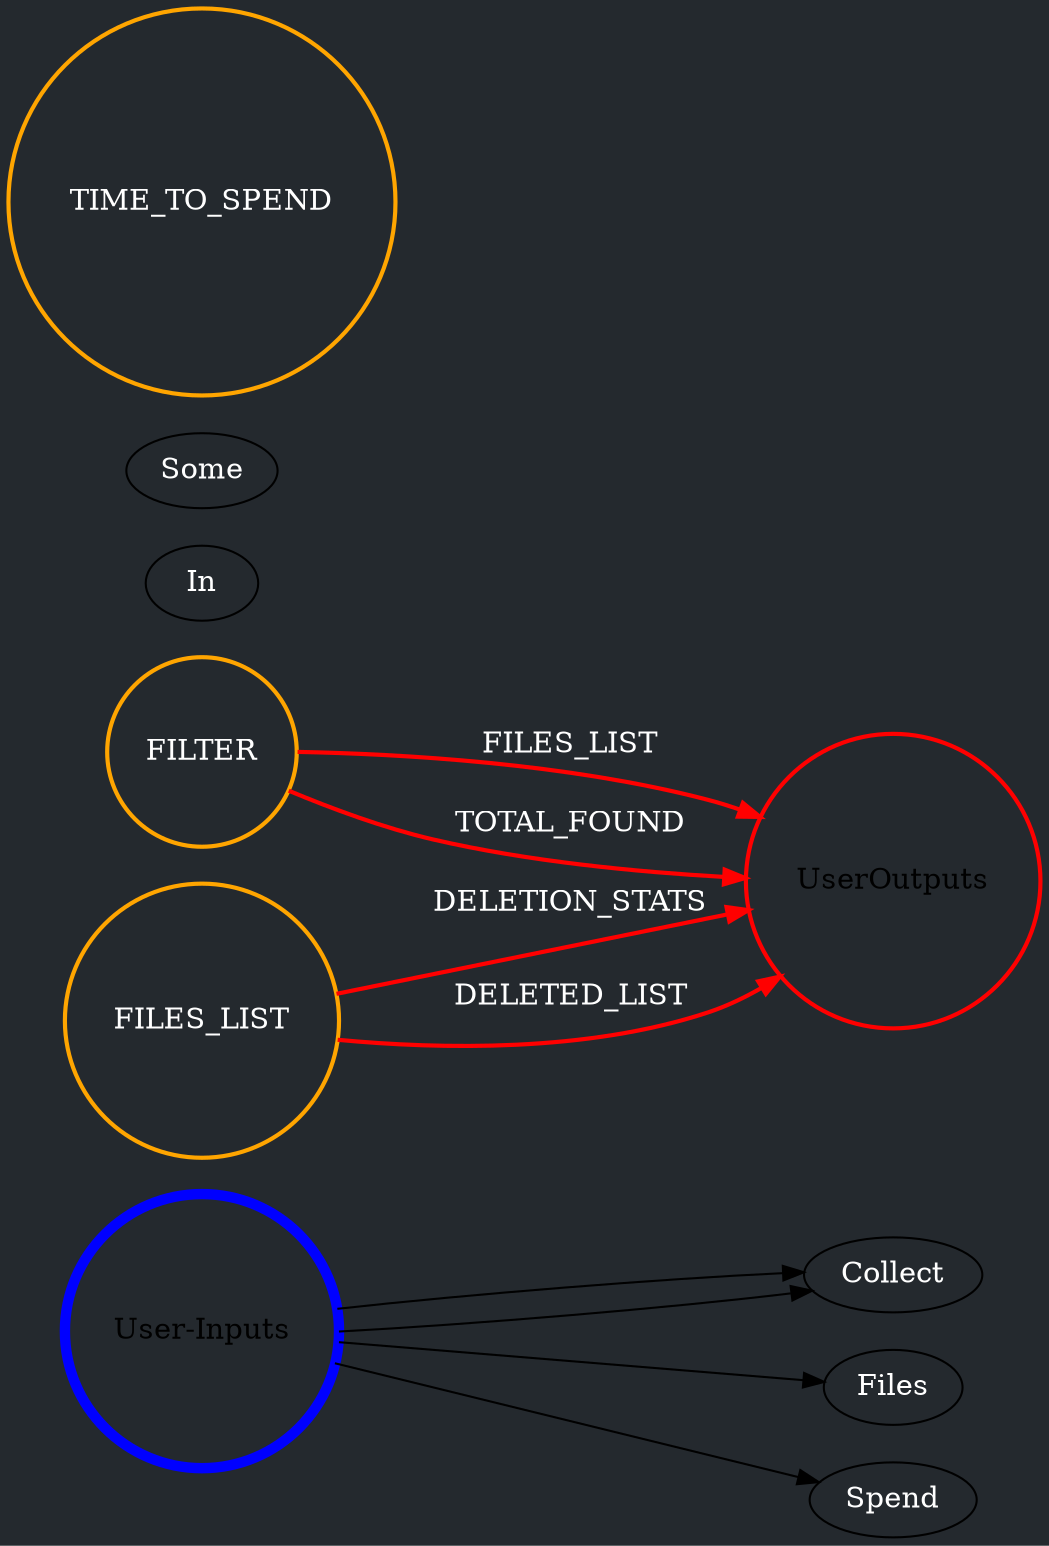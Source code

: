 digraph FlowDiagram {
  rankdir=LR;
  size="400,600";
  bgcolor="#24292e"
  user_inputs [label="User-Inputs", shape=circle, color=blue, penwidth=5 ];
  user_outputs [label="User-Outputs", shape=circle, color=red, penwidth=5 ];
  node [fontcolor=white];
  edge [fontcolor=white];
  Collect Files In Folder [label="Collect Files In Folder\n(1)", shape=circle, color=green, penwidth=2 ];
  Spend Some Time [label="Spend Some Time\n(2)", shape=circle, color=green, penwidth=2 ];
  Files Deleter [label="Files Deleter\n(3)", shape=circle, color=green, penwidth=2 ];
  user_inputs -> Collect Files In Folder [label="FOLDER_NAME", color=orange, penwidth=2 ];
  user_inputs -> Collect Files In Folder [label="FILTER", color=orange, penwidth=2 ];
  Collect Files In Folder -> user_outputs [label="FILES_LIST", color=red, penwidth=2 ];
  Collect Files In Folder -> user_outputs [label="TOTAL_FOUND", color=red, penwidth=2 ];
  user_inputs -> Spend Some Time [label="TIME_TO_SPEND", color=orange, penwidth=2 ];
  user_inputs -> Files Deleter [label="FILES_LIST", color=orange, penwidth=2 ];
  Files Deleter -> user_outputs [label="DELETION_STATS", color=red, penwidth=2 ];
  Files Deleter -> user_outputs [label="DELETED_LIST", color=red, penwidth=2 ];
  user_outputs [label="UserOutputs", shape=circle, color=red , penwidth=2 ];
}
